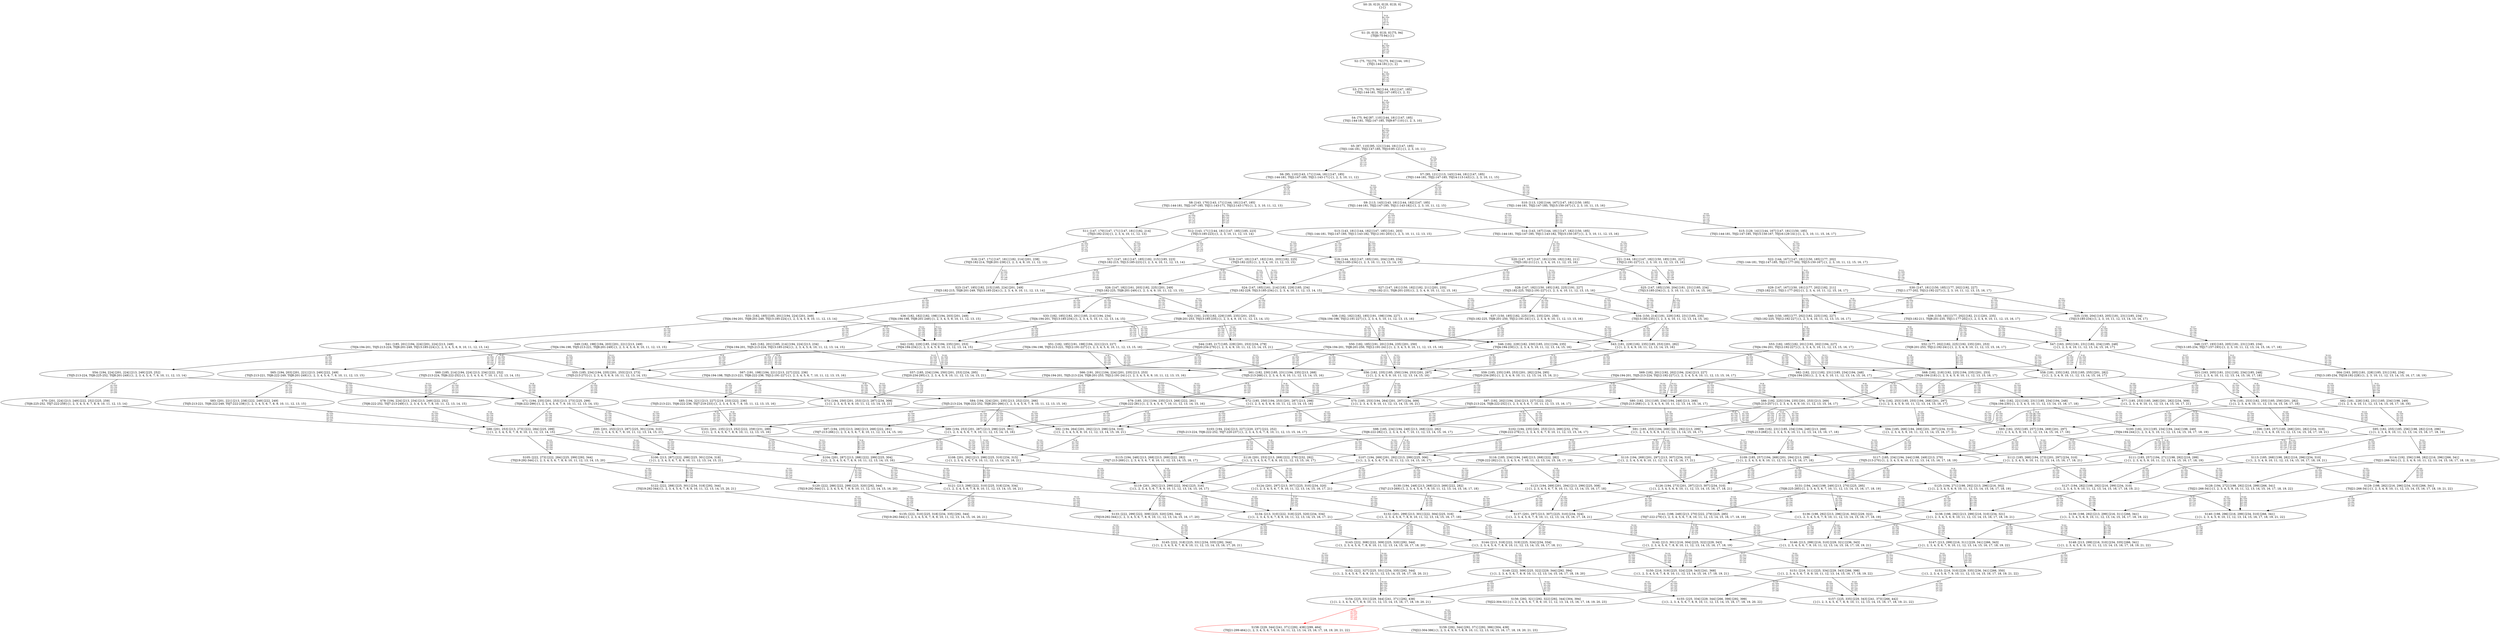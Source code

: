 digraph {
	S0[label="S0: [0, 0] [0, 0] [0, 0] [0, 0] \n{}{}"];
	S1[label="S1: [0, 0] [0, 0] [0, 0] [75, 94] \n{T0J0:75-94}{1}"];
	S2[label="S2: [75, 75] [75, 75] [75, 94] [144, 181] \n{T0J1:144-181}{1, 2}"];
	S3[label="S3: [75, 75] [75, 94] [144, 181] [147, 185] \n{T0J1:144-181, T0J2:147-185}{1, 2, 3}"];
	S4[label="S4: [75, 94] [87, 110] [144, 181] [147, 185] \n{T0J1:144-181, T0J2:147-185, T0J9:87-110}{1, 2, 3, 10}"];
	S5[label="S5: [87, 110] [95, 121] [144, 181] [147, 185] \n{T0J1:144-181, T0J2:147-185, T0J10:95-121}{1, 2, 3, 10, 11}"];
	S6[label="S6: [95, 110] [143, 171] [144, 181] [147, 185] \n{T0J1:144-181, T0J2:147-185, T0J11:143-171}{1, 2, 3, 10, 11, 12}"];
	S7[label="S7: [95, 121] [113, 143] [144, 181] [147, 185] \n{T0J1:144-181, T0J2:147-185, T0J14:113-143}{1, 2, 3, 10, 11, 15}"];
	S8[label="S8: [143, 170] [143, 171] [144, 181] [147, 185] \n{T0J1:144-181, T0J2:147-185, T0J11:143-171, T0J12:143-170}{1, 2, 3, 10, 11, 12, 13}"];
	S9[label="S9: [113, 143] [143, 181] [144, 182] [147, 185] \n{T0J1:144-181, T0J2:147-185, T0J11:143-182}{1, 2, 3, 10, 11, 12, 15}"];
	S10[label="S10: [113, 120] [144, 167] [147, 181] [150, 185] \n{T0J1:144-181, T0J2:147-185, T0J15:150-167}{1, 2, 3, 10, 11, 15, 16}"];
	S11[label="S11: [147, 170] [147, 171] [147, 181] [182, 214] \n{T0J3:182-214}{1, 2, 3, 4, 10, 11, 12, 13}"];
	S12[label="S12: [143, 171] [144, 181] [147, 185] [185, 223] \n{T0J13:185-223}{1, 2, 3, 10, 11, 12, 13, 14}"];
	S13[label="S13: [143, 181] [144, 182] [147, 185] [161, 203] \n{T0J1:144-181, T0J2:147-185, T0J11:143-182, T0J12:161-203}{1, 2, 3, 10, 11, 12, 13, 15}"];
	S14[label="S14: [143, 167] [144, 181] [147, 182] [150, 185] \n{T0J1:144-181, T0J2:147-185, T0J11:143-182, T0J15:150-167}{1, 2, 3, 10, 11, 12, 15, 16}"];
	S15[label="S15: [129, 141] [144, 167] [147, 181] [150, 185] \n{T0J1:144-181, T0J2:147-185, T0J15:150-167, T0J16:129-141}{1, 2, 3, 10, 11, 15, 16, 17}"];
	S16[label="S16: [147, 171] [147, 181] [182, 214] [201, 238] \n{T0J3:182-214, T0J8:201-238}{1, 2, 3, 4, 9, 10, 11, 12, 13}"];
	S17[label="S17: [147, 181] [147, 185] [182, 215] [185, 223] \n{T0J3:182-215, T0J13:185-223}{1, 2, 3, 4, 10, 11, 12, 13, 14}"];
	S18[label="S18: [144, 182] [147, 185] [161, 204] [185, 234] \n{T0J13:185-234}{1, 2, 3, 10, 11, 12, 13, 14, 15}"];
	S19[label="S19: [147, 181] [147, 182] [161, 203] [182, 225] \n{T0J3:182-225}{1, 2, 3, 4, 10, 11, 12, 13, 15}"];
	S20[label="S20: [147, 167] [147, 181] [150, 182] [182, 211] \n{T0J3:182-211}{1, 2, 3, 4, 10, 11, 12, 15, 16}"];
	S21[label="S21: [144, 181] [147, 182] [150, 185] [191, 227] \n{T0J12:191-227}{1, 2, 3, 10, 11, 12, 13, 15, 16}"];
	S22[label="S22: [144, 167] [147, 181] [150, 185] [177, 202] \n{T0J1:144-181, T0J2:147-185, T0J11:177-202, T0J15:150-167}{1, 2, 3, 10, 11, 12, 15, 16, 17}"];
	S23[label="S23: [147, 185] [182, 215] [185, 224] [201, 249] \n{T0J3:182-215, T0J8:201-249, T0J13:185-224}{1, 2, 3, 4, 9, 10, 11, 12, 13, 14}"];
	S24[label="S24: [147, 185] [161, 214] [182, 229] [185, 234] \n{T0J3:182-229, T0J13:185-234}{1, 2, 3, 4, 10, 11, 12, 13, 14, 15}"];
	S25[label="S25: [147, 185] [150, 204] [181, 231] [185, 234] \n{T0J13:185-234}{1, 2, 3, 10, 11, 12, 13, 14, 15, 16}"];
	S26[label="S26: [147, 182] [161, 203] [182, 225] [201, 249] \n{T0J3:182-225, T0J8:201-249}{1, 2, 3, 4, 9, 10, 11, 12, 13, 15}"];
	S27[label="S27: [147, 181] [150, 182] [182, 211] [201, 235] \n{T0J3:182-211, T0J8:201-235}{1, 2, 3, 4, 9, 10, 11, 12, 15, 16}"];
	S28[label="S28: [147, 182] [150, 185] [182, 225] [191, 227] \n{T0J3:182-225, T0J12:191-227}{1, 2, 3, 4, 10, 11, 12, 13, 15, 16}"];
	S29[label="S29: [147, 167] [150, 181] [177, 202] [182, 211] \n{T0J3:182-211, T0J11:177-202}{1, 2, 3, 4, 10, 11, 12, 15, 16, 17}"];
	S30[label="S30: [147, 181] [150, 185] [177, 202] [192, 227] \n{T0J11:177-202, T0J12:192-227}{1, 2, 3, 10, 11, 12, 13, 15, 16, 17}"];
	S31[label="S31: [182, 185] [185, 201] [194, 224] [201, 249] \n{T0J4:194-201, T0J8:201-249, T0J13:185-224}{1, 2, 3, 4, 5, 9, 10, 11, 12, 13, 14}"];
	S32[label="S32: [161, 215] [182, 229] [185, 235] [201, 253] \n{T0J8:201-253, T0J13:185-235}{1, 2, 3, 4, 9, 10, 11, 12, 13, 14, 15}"];
	S33[label="S33: [182, 185] [182, 201] [185, 214] [194, 234] \n{T0J4:194-201, T0J13:185-234}{1, 2, 3, 4, 5, 10, 11, 12, 13, 14, 15}"];
	S34[label="S34: [150, 214] [181, 229] [182, 231] [185, 235] \n{T0J13:185-235}{1, 2, 3, 4, 10, 11, 12, 13, 14, 15, 16}"];
	S35[label="S35: [150, 204] [163, 205] [181, 231] [185, 234] \n{T0J13:185-234}{1, 2, 3, 10, 11, 12, 13, 14, 15, 16, 17}"];
	S36[label="S36: [182, 182] [182, 198] [194, 203] [201, 249] \n{T0J4:194-198, T0J8:201-249}{1, 2, 3, 4, 5, 9, 10, 11, 12, 13, 15}"];
	S37[label="S37: [150, 185] [182, 225] [191, 235] [201, 250] \n{T0J3:182-225, T0J8:201-250, T0J12:191-241}{1, 2, 3, 4, 9, 10, 11, 12, 13, 15, 16}"];
	S38[label="S38: [182, 182] [182, 185] [191, 198] [194, 227] \n{T0J4:194-198, T0J12:191-227}{1, 2, 3, 4, 5, 10, 11, 12, 13, 15, 16}"];
	S39[label="S39: [150, 181] [177, 202] [182, 211] [201, 235] \n{T0J3:182-211, T0J8:201-235, T0J11:177-202}{1, 2, 3, 4, 9, 10, 11, 12, 15, 16, 17}"];
	S40[label="S40: [150, 185] [177, 202] [182, 225] [192, 227] \n{T0J3:182-225, T0J12:192-227}{1, 2, 3, 4, 10, 11, 12, 13, 15, 16, 17}"];
	S41[label="S41: [185, 201] [194, 224] [201, 224] [213, 249] \n{T0J4:194-201, T0J5:213-224, T0J8:201-249, T0J13:185-224}{1, 2, 3, 4, 5, 6, 9, 10, 11, 12, 13, 14}"];
	S42[label="S42: [182, 229] [185, 234] [194, 235] [201, 253] \n{T0J4:194-234}{1, 2, 3, 4, 5, 9, 10, 11, 12, 13, 14, 15}"];
	S43[label="S43: [181, 229] [182, 235] [185, 253] [201, 282] \n{}{1, 2, 3, 4, 9, 10, 11, 12, 13, 14, 15, 16}"];
	S44[label="S44: [185, 217] [185, 229] [201, 253] [234, 279] \n{T0J20:234-279}{1, 2, 3, 4, 9, 10, 11, 12, 13, 14, 15, 21}"];
	S45[label="S45: [182, 201] [185, 214] [194, 224] [213, 234] \n{T0J4:194-201, T0J5:213-224, T0J13:185-234}{1, 2, 3, 4, 5, 6, 10, 11, 12, 13, 14, 15}"];
	S46[label="S46: [182, 229] [182, 230] [185, 231] [194, 235] \n{T0J4:194-230}{1, 2, 3, 4, 5, 10, 11, 12, 13, 14, 15, 16}"];
	S47[label="S47: [163, 205] [181, 231] [182, 234] [185, 248] \n{}{1, 2, 3, 4, 10, 11, 12, 13, 14, 15, 16, 17}"];
	S48[label="S48: [157, 193] [163, 205] [181, 231] [185, 234] \n{T0J13:185-234, T0J17:157-193}{1, 2, 3, 10, 11, 12, 13, 14, 15, 16, 17, 18}"];
	S49[label="S49: [182, 198] [194, 203] [201, 221] [213, 249] \n{T0J4:194-198, T0J5:213-221, T0J8:201-249}{1, 2, 3, 4, 5, 6, 9, 10, 11, 12, 13, 15}"];
	S50[label="S50: [182, 185] [191, 201] [194, 235] [201, 250] \n{T0J4:194-201, T0J8:201-250, T0J12:191-241}{1, 2, 3, 4, 5, 9, 10, 11, 12, 13, 15, 16}"];
	S51[label="S51: [182, 185] [191, 198] [194, 221] [213, 227] \n{T0J4:194-198, T0J5:213-221, T0J12:191-227}{1, 2, 3, 4, 5, 6, 10, 11, 12, 13, 15, 16}"];
	S52[label="S52: [177, 202] [182, 225] [192, 235] [201, 253] \n{T0J8:201-253, T0J12:192-241}{1, 2, 3, 4, 9, 10, 11, 12, 13, 15, 16, 17}"];
	S53[label="S53: [182, 185] [182, 201] [192, 202] [194, 227] \n{T0J4:194-201, T0J12:192-227}{1, 2, 3, 4, 5, 10, 11, 12, 13, 15, 16, 17}"];
	S54[label="S54: [194, 224] [201, 224] [213, 249] [225, 252] \n{T0J5:213-224, T0J6:225-252, T0J8:201-249}{1, 2, 3, 4, 5, 6, 7, 9, 10, 11, 12, 13, 14}"];
	S55[label="S55: [185, 234] [194, 235] [201, 253] [213, 273] \n{T0J5:213-273}{1, 2, 3, 4, 5, 6, 9, 10, 11, 12, 13, 14, 15}"];
	S56[label="S56: [182, 235] [185, 250] [194, 253] [201, 297] \n{}{1, 2, 3, 4, 5, 9, 10, 11, 12, 13, 14, 15, 16}"];
	S57[label="S57: [185, 234] [194, 250] [201, 253] [234, 295] \n{T0J20:234-295}{1, 2, 3, 4, 5, 9, 10, 11, 12, 13, 14, 15, 21}"];
	S58[label="S58: [181, 235] [182, 253] [185, 255] [201, 282] \n{}{1, 2, 3, 4, 9, 10, 11, 12, 13, 14, 15, 16, 17}"];
	S59[label="S59: [185, 235] [185, 253] [201, 282] [234, 295] \n{T0J20:234-295}{1, 2, 3, 4, 9, 10, 11, 12, 13, 14, 15, 16, 21}"];
	S60[label="S60: [185, 214] [194, 224] [213, 234] [222, 252] \n{T0J5:213-224, T0J6:222-252}{1, 2, 3, 4, 5, 6, 7, 10, 11, 12, 13, 14, 15}"];
	S61[label="S61: [182, 230] [185, 231] [194, 235] [213, 268] \n{T0J5:213-268}{1, 2, 3, 4, 5, 6, 10, 11, 12, 13, 14, 15, 16}"];
	S62[label="S62: [182, 221] [182, 231] [185, 234] [194, 248] \n{T0J4:194-230}{1, 2, 3, 4, 5, 10, 11, 12, 13, 14, 15, 16, 17}"];
	S63[label="S63: [163, 205] [181, 231] [182, 234] [185, 248] \n{}{1, 2, 3, 4, 10, 11, 12, 13, 14, 15, 16, 17, 18}"];
	S64[label="S64: [163, 205] [181, 228] [185, 231] [192, 234] \n{T0J13:185-234, T0J18:192-228}{1, 2, 3, 10, 11, 12, 13, 14, 15, 16, 17, 18, 19}"];
	S65[label="S65: [194, 203] [201, 221] [213, 249] [222, 249] \n{T0J5:213-221, T0J6:222-249, T0J8:201-249}{1, 2, 3, 4, 5, 6, 7, 9, 10, 11, 12, 13, 15}"];
	S66[label="S66: [191, 201] [194, 224] [201, 235] [213, 253] \n{T0J4:194-201, T0J5:213-224, T0J8:201-253, T0J12:191-241}{1, 2, 3, 4, 5, 6, 9, 10, 11, 12, 13, 15, 16}"];
	S67[label="S67: [191, 198] [194, 221] [213, 227] [222, 236] \n{T0J4:194-198, T0J5:213-221, T0J6:222-236, T0J12:191-227}{1, 2, 3, 4, 5, 6, 7, 10, 11, 12, 13, 15, 16}"];
	S68[label="S68: [182, 218] [192, 225] [194, 235] [201, 253] \n{T0J4:194-218}{1, 2, 3, 4, 5, 9, 10, 11, 12, 13, 15, 16, 17}"];
	S69[label="S69: [182, 201] [192, 202] [194, 224] [213, 227] \n{T0J4:194-201, T0J5:213-224, T0J12:192-227}{1, 2, 3, 4, 5, 6, 10, 11, 12, 13, 15, 16, 17}"];
	S70[label="S70: [201, 224] [213, 249] [222, 252] [225, 259] \n{T0J6:225-252, T0J7:222-259}{1, 2, 3, 4, 5, 6, 7, 8, 9, 10, 11, 12, 13, 14}"];
	S71[label="S71: [194, 235] [201, 253] [213, 273] [225, 299] \n{T0J6:222-299}{1, 2, 3, 4, 5, 6, 7, 9, 10, 11, 12, 13, 14, 15}"];
	S72[label="S72: [185, 250] [194, 253] [201, 287] [213, 298] \n{}{1, 2, 3, 4, 5, 6, 9, 10, 11, 12, 13, 14, 15, 16}"];
	S73[label="S73: [194, 250] [201, 253] [213, 287] [234, 309] \n{}{1, 2, 3, 4, 5, 6, 9, 10, 11, 12, 13, 14, 15, 21}"];
	S74[label="S74: [182, 253] [185, 255] [194, 268] [201, 297] \n{}{1, 2, 3, 4, 5, 9, 10, 11, 12, 13, 14, 15, 16, 17}"];
	S75[label="S75: [185, 253] [194, 264] [201, 297] [234, 309] \n{}{1, 2, 3, 4, 5, 9, 10, 11, 12, 13, 14, 15, 16, 21}"];
	S76[label="S76: [181, 253] [182, 255] [185, 256] [201, 282] \n{}{1, 2, 3, 4, 9, 10, 11, 12, 13, 14, 15, 16, 17, 18}"];
	S77[label="S77: [185, 253] [185, 268] [201, 282] [234, 309] \n{}{1, 2, 3, 4, 9, 10, 11, 12, 13, 14, 15, 16, 17, 21}"];
	S78[label="S78: [194, 224] [213, 234] [213, 249] [222, 252] \n{T0J6:222-252, T0J7:213-249}{1, 2, 3, 4, 5, 6, 7, 8, 10, 11, 12, 13, 14, 15}"];
	S79[label="S79: [185, 231] [194, 235] [213, 268] [222, 281] \n{T0J6:222-281}{1, 2, 3, 4, 5, 6, 7, 10, 11, 12, 13, 14, 15, 16}"];
	S80[label="S80: [182, 231] [185, 234] [194, 248] [213, 268] \n{T0J5:213-268}{1, 2, 3, 4, 5, 6, 10, 11, 12, 13, 14, 15, 16, 17}"];
	S81[label="S81: [182, 221] [182, 231] [185, 234] [194, 248] \n{T0J4:194-230}{1, 2, 3, 4, 5, 10, 11, 12, 13, 14, 15, 16, 17, 18}"];
	S82[label="S82: [181, 228] [182, 231] [185, 234] [198, 249] \n{}{1, 2, 3, 4, 10, 11, 12, 13, 14, 15, 16, 17, 18, 19}"];
	S83[label="S83: [201, 221] [213, 238] [222, 249] [222, 249] \n{T0J5:213-221, T0J6:222-249, T0J7:222-238}{1, 2, 3, 4, 5, 6, 7, 8, 9, 10, 11, 12, 13, 15}"];
	S84[label="S84: [194, 224] [201, 235] [213, 252] [231, 266] \n{T0J5:213-224, T0J6:222-252, T0J8:201-266}{1, 2, 3, 4, 5, 6, 7, 9, 10, 11, 12, 13, 15, 16}"];
	S85[label="S85: [194, 221] [213, 227] [219, 233] [222, 236] \n{T0J5:213-221, T0J6:222-236, T0J7:219-233}{1, 2, 3, 4, 5, 6, 7, 8, 10, 11, 12, 13, 15, 16}"];
	S86[label="S86: [192, 225] [194, 235] [201, 253] [213, 269] \n{T0J5:213-257}{1, 2, 3, 4, 5, 6, 9, 10, 11, 12, 13, 15, 16, 17}"];
	S87[label="S87: [192, 202] [194, 224] [213, 227] [222, 252] \n{T0J5:213-224, T0J6:222-252}{1, 2, 3, 4, 5, 6, 7, 10, 11, 12, 13, 15, 16, 17}"];
	S88[label="S88: [201, 253] [213, 273] [222, 284] [225, 299] \n{}{1, 2, 3, 4, 5, 6, 7, 8, 9, 10, 11, 12, 13, 14, 15}"];
	S89[label="S89: [194, 253] [201, 287] [213, 298] [225, 301] \n{}{1, 2, 3, 4, 5, 6, 7, 9, 10, 11, 12, 13, 14, 15, 16}"];
	S90[label="S90: [201, 253] [213, 287] [225, 301] [234, 310] \n{}{1, 2, 3, 4, 5, 6, 7, 9, 10, 11, 12, 13, 14, 15, 21}"];
	S91[label="S91: [185, 255] [194, 269] [201, 292] [213, 299] \n{}{1, 2, 3, 4, 5, 6, 9, 10, 11, 12, 13, 14, 15, 16, 17}"];
	S92[label="S92: [194, 264] [201, 292] [213, 298] [234, 310] \n{}{1, 2, 3, 4, 5, 6, 9, 10, 11, 12, 13, 14, 15, 16, 21}"];
	S93[label="S93: [182, 255] [185, 257] [194, 269] [201, 297] \n{}{1, 2, 3, 4, 5, 9, 10, 11, 12, 13, 14, 15, 16, 17, 18}"];
	S94[label="S94: [185, 268] [194, 269] [201, 297] [234, 310] \n{}{1, 2, 3, 4, 5, 9, 10, 11, 12, 13, 14, 15, 16, 17, 21}"];
	S95[label="S95: [182, 255] [185, 256] [198, 282] [216, 296] \n{}{1, 2, 3, 4, 9, 10, 11, 12, 13, 14, 15, 16, 17, 18, 19}"];
	S96[label="S96: [185, 257] [185, 268] [201, 282] [234, 310] \n{}{1, 2, 3, 4, 9, 10, 11, 12, 13, 14, 15, 16, 17, 18, 21}"];
	S97[label="S97: [194, 235] [213, 266] [213, 268] [222, 281] \n{T0J7:213-266}{1, 2, 3, 4, 5, 6, 7, 8, 10, 11, 12, 13, 14, 15, 16}"];
	S98[label="S98: [185, 234] [194, 248] [213, 268] [222, 282] \n{T0J6:222-282}{1, 2, 3, 4, 5, 6, 7, 10, 11, 12, 13, 14, 15, 16, 17}"];
	S99[label="S99: [182, 231] [185, 234] [194, 248] [213, 268] \n{T0J5:213-268}{1, 2, 3, 4, 5, 6, 10, 11, 12, 13, 14, 15, 16, 17, 18}"];
	S100[label="S100: [182, 231] [185, 234] [194, 244] [198, 249] \n{T0J4:194-244}{1, 2, 3, 4, 5, 10, 11, 12, 13, 14, 15, 16, 17, 18, 19}"];
	S101[label="S101: [201, 235] [213, 252] [222, 259] [231, 289] \n{}{1, 2, 3, 4, 5, 6, 7, 8, 9, 10, 11, 12, 13, 15, 16}"];
	S102[label="S102: [194, 235] [201, 253] [213, 269] [232, 276] \n{T0J6:222-276}{1, 2, 3, 4, 5, 6, 7, 9, 10, 11, 12, 13, 15, 16, 17}"];
	S103[label="S103: [194, 224] [213, 227] [220, 237] [222, 252] \n{T0J5:213-224, T0J6:222-252, T0J7:220-237}{1, 2, 3, 4, 5, 6, 7, 8, 10, 11, 12, 13, 15, 16, 17}"];
	S104[label="S104: [201, 287] [213, 288] [222, 299] [225, 304] \n{}{1, 2, 3, 4, 5, 6, 7, 8, 9, 10, 11, 12, 13, 14, 15, 16}"];
	S105[label="S105: [222, 273] [222, 284] [225, 299] [292, 344] \n{T0J19:292-344}{1, 2, 3, 4, 5, 6, 7, 8, 9, 10, 11, 12, 13, 14, 15, 20}"];
	S106[label="S106: [213, 287] [222, 288] [225, 301] [234, 318] \n{}{1, 2, 3, 4, 5, 6, 7, 8, 9, 10, 11, 12, 13, 14, 15, 21}"];
	S107[label="S107: [194, 269] [201, 292] [213, 299] [225, 306] \n{}{1, 2, 3, 4, 5, 6, 7, 9, 10, 11, 12, 13, 14, 15, 16, 17}"];
	S108[label="S108: [201, 292] [213, 298] [225, 310] [234, 315] \n{}{1, 2, 3, 4, 5, 6, 7, 9, 10, 11, 12, 13, 14, 15, 16, 21}"];
	S109[label="S109: [185, 257] [194, 269] [201, 294] [213, 299] \n{}{1, 2, 3, 4, 5, 6, 9, 10, 11, 12, 13, 14, 15, 16, 17, 18}"];
	S110[label="S110: [194, 269] [201, 297] [213, 307] [234, 310] \n{}{1, 2, 3, 4, 5, 6, 9, 10, 11, 12, 13, 14, 15, 16, 17, 21}"];
	S111[label="S111: [185, 257] [194, 271] [198, 292] [216, 299] \n{}{1, 2, 3, 4, 5, 9, 10, 11, 12, 13, 14, 15, 16, 17, 18, 19}"];
	S112[label="S112: [185, 268] [194, 273] [201, 297] [234, 310] \n{}{1, 2, 3, 4, 5, 9, 10, 11, 12, 13, 14, 15, 16, 17, 18, 21}"];
	S113[label="S113: [185, 268] [198, 282] [216, 296] [234, 310] \n{}{1, 2, 3, 4, 9, 10, 11, 12, 13, 14, 15, 16, 17, 18, 19, 21}"];
	S114[label="S114: [192, 256] [198, 282] [216, 296] [266, 341] \n{T0J21:266-341}{1, 2, 3, 4, 9, 10, 11, 12, 13, 14, 15, 16, 17, 18, 19, 22}"];
	S115[label="S115: [194, 248] [213, 268] [213, 269] [222, 282] \n{T0J7:213-269}{1, 2, 3, 4, 5, 6, 7, 8, 10, 11, 12, 13, 14, 15, 16, 17}"];
	S116[label="S116: [185, 234] [194, 248] [213, 268] [222, 282] \n{T0J6:222-282}{1, 2, 3, 4, 5, 6, 7, 10, 11, 12, 13, 14, 15, 16, 17, 18}"];
	S117[label="S117: [185, 234] [194, 244] [198, 249] [213, 270] \n{T0J5:213-270}{1, 2, 3, 4, 5, 6, 10, 11, 12, 13, 14, 15, 16, 17, 18, 19}"];
	S118[label="S118: [201, 253] [213, 269] [222, 270] [232, 292] \n{}{1, 2, 3, 4, 5, 6, 7, 8, 9, 10, 11, 12, 13, 15, 16, 17}"];
	S119[label="S119: [201, 292] [213, 299] [222, 304] [225, 316] \n{}{1, 2, 3, 4, 5, 6, 7, 8, 9, 10, 11, 12, 13, 14, 15, 16, 17}"];
	S120[label="S120: [222, 288] [222, 299] [225, 320] [292, 344] \n{T0J19:292-344}{1, 2, 3, 4, 5, 6, 7, 8, 9, 10, 11, 12, 13, 14, 15, 16, 20}"];
	S121[label="S121: [213, 298] [222, 310] [225, 318] [234, 334] \n{}{1, 2, 3, 4, 5, 6, 7, 8, 9, 10, 11, 12, 13, 14, 15, 16, 21}"];
	S122[label="S122: [222, 288] [225, 301] [234, 318] [292, 344] \n{T0J19:292-344}{1, 2, 3, 4, 5, 6, 7, 8, 9, 10, 11, 12, 13, 14, 15, 20, 21}"];
	S123[label="S123: [194, 269] [201, 294] [213, 299] [225, 308] \n{}{1, 2, 3, 4, 5, 6, 7, 9, 10, 11, 12, 13, 14, 15, 16, 17, 18}"];
	S124[label="S124: [201, 297] [213, 307] [225, 310] [234, 320] \n{}{1, 2, 3, 4, 5, 6, 7, 9, 10, 11, 12, 13, 14, 15, 16, 17, 21}"];
	S125[label="S125: [194, 271] [198, 292] [213, 296] [216, 302] \n{}{1, 2, 3, 4, 5, 6, 9, 10, 11, 12, 13, 14, 15, 16, 17, 18, 19}"];
	S126[label="S126: [194, 273] [201, 297] [213, 307] [234, 310] \n{}{1, 2, 3, 4, 5, 6, 9, 10, 11, 12, 13, 14, 15, 16, 17, 18, 21}"];
	S127[label="S127: [194, 282] [198, 292] [216, 299] [234, 310] \n{}{1, 2, 3, 4, 5, 9, 10, 11, 12, 13, 14, 15, 16, 17, 18, 19, 21}"];
	S128[label="S128: [194, 272] [198, 292] [216, 299] [266, 341] \n{T0J21:266-341}{1, 2, 3, 4, 5, 9, 10, 11, 12, 13, 14, 15, 16, 17, 18, 19, 22}"];
	S129[label="S129: [198, 282] [216, 296] [234, 310] [266, 341] \n{T0J21:266-341}{1, 2, 3, 4, 9, 10, 11, 12, 13, 14, 15, 16, 17, 18, 19, 21, 22}"];
	S130[label="S130: [194, 248] [213, 268] [213, 269] [222, 282] \n{T0J7:213-269}{1, 2, 3, 4, 5, 6, 7, 8, 10, 11, 12, 13, 14, 15, 16, 17, 18}"];
	S131[label="S131: [194, 244] [198, 249] [213, 270] [225, 285] \n{T0J6:225-285}{1, 2, 3, 4, 5, 6, 7, 10, 11, 12, 13, 14, 15, 16, 17, 18, 19}"];
	S132[label="S132: [201, 299] [213, 301] [222, 304] [225, 316] \n{}{1, 2, 3, 4, 5, 6, 7, 8, 9, 10, 11, 12, 13, 14, 15, 16, 17, 18}"];
	S133[label="S133: [222, 299] [222, 309] [225, 320] [292, 344] \n{T0J19:292-344}{1, 2, 3, 4, 5, 6, 7, 8, 9, 10, 11, 12, 13, 14, 15, 16, 17, 20}"];
	S134[label="S134: [213, 310] [222, 318] [225, 320] [234, 334] \n{}{1, 2, 3, 4, 5, 6, 7, 8, 9, 10, 11, 12, 13, 14, 15, 16, 17, 21}"];
	S135[label="S135: [222, 310] [225, 318] [234, 335] [292, 344] \n{T0J19:292-344}{1, 2, 3, 4, 5, 6, 7, 8, 9, 10, 11, 12, 13, 14, 15, 16, 20, 21}"];
	S136[label="S136: [198, 292] [213, 296] [216, 302] [229, 322] \n{}{1, 2, 3, 4, 5, 6, 7, 9, 10, 11, 12, 13, 14, 15, 16, 17, 18, 19}"];
	S137[label="S137: [201, 297] [213, 307] [225, 310] [234, 324] \n{}{1, 2, 3, 4, 5, 6, 7, 9, 10, 11, 12, 13, 14, 15, 16, 17, 18, 21}"];
	S138[label="S138: [198, 292] [213, 299] [216, 310] [234, 321] \n{}{1, 2, 3, 4, 5, 6, 9, 10, 11, 12, 13, 14, 15, 16, 17, 18, 19, 21}"];
	S139[label="S139: [198, 292] [213, 299] [216, 311] [266, 341] \n{}{1, 2, 3, 4, 5, 6, 9, 10, 11, 12, 13, 14, 15, 16, 17, 18, 19, 22}"];
	S140[label="S140: [198, 296] [216, 299] [234, 310] [266, 341] \n{}{1, 2, 3, 4, 5, 9, 10, 11, 12, 13, 14, 15, 16, 17, 18, 19, 21, 22}"];
	S141[label="S141: [198, 249] [213, 270] [222, 279] [225, 285] \n{T0J7:222-279}{1, 2, 3, 4, 5, 6, 7, 8, 10, 11, 12, 13, 14, 15, 16, 17, 18, 19}"];
	S142[label="S142: [213, 301] [216, 304] [225, 322] [229, 343] \n{}{1, 2, 3, 4, 5, 6, 7, 8, 9, 10, 11, 12, 13, 14, 15, 16, 17, 18, 19}"];
	S143[label="S143: [222, 308] [222, 309] [225, 320] [292, 344] \n{}{1, 2, 3, 4, 5, 6, 7, 8, 9, 10, 11, 12, 13, 14, 15, 16, 17, 18, 20}"];
	S144[label="S144: [213, 318] [222, 319] [225, 324] [234, 334] \n{}{1, 2, 3, 4, 5, 6, 7, 8, 9, 10, 11, 12, 13, 14, 15, 16, 17, 18, 21}"];
	S145[label="S145: [222, 318] [225, 331] [234, 335] [292, 344] \n{}{1, 2, 3, 4, 5, 6, 7, 8, 9, 10, 11, 12, 13, 14, 15, 16, 17, 20, 21}"];
	S146[label="S146: [213, 299] [216, 310] [229, 321] [236, 343] \n{}{1, 2, 3, 4, 5, 6, 7, 9, 10, 11, 12, 13, 14, 15, 16, 17, 18, 19, 21}"];
	S147[label="S147: [213, 299] [216, 311] [229, 341] [266, 343] \n{}{1, 2, 3, 4, 5, 6, 7, 9, 10, 11, 12, 13, 14, 15, 16, 17, 18, 19, 22}"];
	S148[label="S148: [213, 299] [216, 310] [234, 335] [266, 341] \n{}{1, 2, 3, 4, 5, 6, 9, 10, 11, 12, 13, 14, 15, 16, 17, 18, 19, 21, 22}"];
	S149[label="S149: [222, 309] [225, 322] [229, 344] [292, 394] \n{}{1, 2, 3, 4, 5, 6, 7, 8, 9, 10, 11, 12, 13, 14, 15, 16, 17, 18, 19, 20}"];
	S150[label="S150: [216, 319] [225, 324] [229, 343] [241, 368] \n{}{1, 2, 3, 4, 5, 6, 7, 8, 9, 10, 11, 12, 13, 14, 15, 16, 17, 18, 19, 21}"];
	S151[label="S151: [216, 311] [225, 334] [229, 343] [266, 398] \n{}{1, 2, 3, 4, 5, 6, 7, 8, 9, 10, 11, 12, 13, 14, 15, 16, 17, 18, 19, 22}"];
	S152[label="S152: [222, 327] [225, 331] [234, 335] [292, 344] \n{}{1, 2, 3, 4, 5, 6, 7, 8, 9, 10, 11, 12, 13, 14, 15, 16, 17, 18, 20, 21}"];
	S153[label="S153: [216, 310] [229, 335] [236, 341] [266, 350] \n{}{1, 2, 3, 4, 5, 6, 7, 9, 10, 11, 12, 13, 14, 15, 16, 17, 18, 19, 21, 22}"];
	S154[label="S154: [225, 331] [229, 344] [241, 371] [292, 438] \n{}{1, 2, 3, 4, 5, 6, 7, 8, 9, 10, 11, 12, 13, 14, 15, 16, 17, 18, 19, 20, 21}"];
	S155[label="S155: [225, 334] [229, 344] [266, 398] [292, 399] \n{}{1, 2, 3, 4, 5, 6, 7, 8, 9, 10, 11, 12, 13, 14, 15, 16, 17, 18, 19, 20, 22}"];
	S156[label="S156: [292, 321] [292, 322] [292, 344] [304, 394] \n{T0J22:304-321}{1, 2, 3, 4, 5, 6, 7, 8, 9, 10, 11, 12, 13, 14, 15, 16, 17, 18, 19, 20, 23}"];
	S157[label="S157: [225, 335] [229, 343] [241, 373] [266, 442] \n{}{1, 2, 3, 4, 5, 6, 7, 8, 9, 10, 11, 12, 13, 14, 15, 16, 17, 18, 19, 21, 22}"];
	S158[label="S158: [229, 344] [241, 371] [292, 438] [299, 464] \n{T0J21:299-464}{1, 2, 3, 4, 5, 6, 7, 8, 9, 10, 11, 12, 13, 14, 15, 16, 17, 18, 19, 20, 21, 22}"];
	S159[label="S159: [292, 344] [292, 371] [292, 386] [304, 438] \n{T0J22:304-386}{1, 2, 3, 4, 5, 6, 7, 8, 9, 10, 11, 12, 13, 14, 15, 16, 17, 18, 19, 20, 21, 23}"];
	S0 -> S1[label="T0 J0\nDL=450\nES=0\nLS=0\nEF=75\nLF=94",fontsize=8];
	S1 -> S2[label="T0 J1\nDL=450\nES=75\nLS=94\nEF=144\nLF=181",fontsize=8];
	S2 -> S3[label="T0 J2\nDL=450\nES=75\nLS=94\nEF=147\nLF=185",fontsize=8];
	S3 -> S4[label="T0 J9\nDL=450\nES=75\nLS=94\nEF=87\nLF=110",fontsize=8];
	S4 -> S5[label="T0 J10\nDL=450\nES=87\nLS=110\nEF=95\nLF=121",fontsize=8];
	S5 -> S6[label="T0 J11\nDL=450\nES=95\nLS=110\nEF=143\nLF=171",fontsize=8];
	S5 -> S7[label="T0 J14\nDL=450\nES=87\nLS=110\nEF=113\nLF=143",fontsize=8];
	S6 -> S8[label="T0 J12\nDL=450\nES=95\nLS=110\nEF=143\nLF=170",fontsize=8];
	S6 -> S9[label="T0 J14\nDL=450\nES=95\nLS=110\nEF=121\nLF=143",fontsize=8];
	S7 -> S9[label="T0 J11\nDL=450\nES=95\nLS=121\nEF=143\nLF=182",fontsize=8];
	S7 -> S10[label="T0 J15\nDL=450\nES=113\nLS=120\nEF=150\nLF=167",fontsize=8];
	S8 -> S11[label="T0 J3\nDL=450\nES=147\nLS=170\nEF=182\nLF=214",fontsize=8];
	S8 -> S12[label="T0 J13\nDL=450\nES=143\nLS=170\nEF=185\nLF=223",fontsize=8];
	S9 -> S13[label="T0 J12\nDL=450\nES=113\nLS=143\nEF=161\nLF=203",fontsize=8];
	S9 -> S14[label="T0 J15\nDL=450\nES=113\nLS=120\nEF=150\nLF=167",fontsize=8];
	S10 -> S14[label="T0 J11\nDL=450\nES=113\nLS=121\nEF=161\nLF=182",fontsize=8];
	S10 -> S15[label="T0 J16\nDL=450\nES=113\nLS=120\nEF=129\nLF=141",fontsize=8];
	S11 -> S16[label="T0 J8\nDL=450\nES=147\nLS=170\nEF=201\nLF=238",fontsize=8];
	S11 -> S17[label="T0 J13\nDL=450\nES=147\nLS=170\nEF=189\nLF=223",fontsize=8];
	S12 -> S17[label="T0 J3\nDL=450\nES=147\nLS=171\nEF=182\nLF=215",fontsize=8];
	S12 -> S18[label="T0 J14\nDL=450\nES=143\nLS=171\nEF=169\nLF=204",fontsize=8];
	S13 -> S19[label="T0 J3\nDL=450\nES=147\nLS=181\nEF=182\nLF=225",fontsize=8];
	S13 -> S18[label="T0 J13\nDL=450\nES=143\nLS=181\nEF=185\nLF=234",fontsize=8];
	S14 -> S20[label="T0 J3\nDL=450\nES=147\nLS=167\nEF=182\nLF=211",fontsize=8];
	S14 -> S21[label="T0 J12\nDL=450\nES=143\nLS=167\nEF=191\nLF=227",fontsize=8];
	S15 -> S22[label="T0 J11\nDL=450\nES=129\nLS=141\nEF=177\nLF=202",fontsize=8];
	S16 -> S23[label="T0 J13\nDL=450\nES=147\nLS=171\nEF=189\nLF=224",fontsize=8];
	S17 -> S23[label="T0 J8\nDL=450\nES=147\nLS=181\nEF=201\nLF=249",fontsize=8];
	S17 -> S24[label="T0 J14\nDL=450\nES=147\nLS=181\nEF=173\nLF=214",fontsize=8];
	S18 -> S24[label="T0 J3\nDL=450\nES=147\nLS=185\nEF=182\nLF=229",fontsize=8];
	S18 -> S25[label="T0 J15\nDL=450\nES=144\nLS=184\nEF=181\nLF=231",fontsize=8];
	S19 -> S26[label="T0 J8\nDL=450\nES=147\nLS=181\nEF=201\nLF=249",fontsize=8];
	S19 -> S24[label="T0 J13\nDL=450\nES=147\nLS=181\nEF=189\nLF=234",fontsize=8];
	S20 -> S27[label="T0 J8\nDL=450\nES=147\nLS=167\nEF=201\nLF=235",fontsize=8];
	S20 -> S28[label="T0 J12\nDL=450\nES=147\nLS=167\nEF=195\nLF=227",fontsize=8];
	S21 -> S28[label="T0 J3\nDL=450\nES=147\nLS=181\nEF=182\nLF=225",fontsize=8];
	S21 -> S25[label="T0 J13\nDL=450\nES=144\nLS=181\nEF=186\nLF=234",fontsize=8];
	S22 -> S29[label="T0 J3\nDL=450\nES=147\nLS=167\nEF=182\nLF=211",fontsize=8];
	S22 -> S30[label="T0 J12\nDL=450\nES=144\nLS=167\nEF=192\nLF=227",fontsize=8];
	S23 -> S31[label="T0 J4\nDL=450\nES=182\nLS=185\nEF=194\nLF=201",fontsize=8];
	S23 -> S32[label="T0 J14\nDL=450\nES=147\nLS=185\nEF=173\nLF=218",fontsize=8];
	S24 -> S33[label="T0 J4\nDL=450\nES=182\nLS=185\nEF=194\nLF=201",fontsize=8];
	S24 -> S32[label="T0 J8\nDL=450\nES=147\nLS=185\nEF=201\nLF=253",fontsize=8];
	S24 -> S34[label="T0 J15\nDL=450\nES=147\nLS=184\nEF=184\nLF=231",fontsize=8];
	S25 -> S34[label="T0 J3\nDL=450\nES=147\nLS=185\nEF=182\nLF=229",fontsize=8];
	S25 -> S35[label="T0 J16\nDL=450\nES=147\nLS=184\nEF=163\nLF=205",fontsize=8];
	S26 -> S36[label="T0 J4\nDL=450\nES=182\nLS=182\nEF=194\nLF=198",fontsize=8];
	S26 -> S32[label="T0 J13\nDL=450\nES=147\nLS=182\nEF=189\nLF=235",fontsize=8];
	S27 -> S37[label="T0 J12\nDL=450\nES=147\nLS=181\nEF=195\nLF=241",fontsize=8];
	S28 -> S38[label="T0 J4\nDL=450\nES=182\nLS=182\nEF=194\nLF=198",fontsize=8];
	S28 -> S37[label="T0 J8\nDL=450\nES=147\nLS=182\nEF=201\nLF=250",fontsize=8];
	S28 -> S34[label="T0 J13\nDL=450\nES=147\nLS=182\nEF=189\nLF=235",fontsize=8];
	S29 -> S39[label="T0 J8\nDL=450\nES=147\nLS=167\nEF=201\nLF=235",fontsize=8];
	S29 -> S40[label="T0 J12\nDL=450\nES=147\nLS=167\nEF=195\nLF=227",fontsize=8];
	S30 -> S40[label="T0 J3\nDL=450\nES=147\nLS=181\nEF=182\nLF=225",fontsize=8];
	S30 -> S35[label="T0 J13\nDL=450\nES=147\nLS=181\nEF=189\nLF=234",fontsize=8];
	S31 -> S41[label="T0 J5\nDL=450\nES=182\nLS=185\nEF=213\nLF=224",fontsize=8];
	S31 -> S42[label="T0 J14\nDL=450\nES=182\nLS=185\nEF=208\nLF=218",fontsize=8];
	S32 -> S42[label="T0 J4\nDL=450\nES=182\nLS=218\nEF=194\nLF=234",fontsize=8];
	S32 -> S43[label="T0 J15\nDL=450\nES=161\nLS=218\nEF=198\nLF=265",fontsize=8];
	S32 -> S44[label="T0 J20\nDL=450\nES=185\nLS=217\nEF=234\nLF=279",fontsize=8];
	S33 -> S45[label="T0 J5\nDL=450\nES=182\nLS=185\nEF=213\nLF=224",fontsize=8];
	S33 -> S42[label="T0 J8\nDL=450\nES=182\nLS=185\nEF=236\nLF=253",fontsize=8];
	S33 -> S46[label="T0 J15\nDL=450\nES=182\nLS=184\nEF=219\nLF=231",fontsize=8];
	S34 -> S46[label="T0 J4\nDL=450\nES=182\nLS=214\nEF=194\nLF=230",fontsize=8];
	S34 -> S43[label="T0 J8\nDL=450\nES=150\nLS=214\nEF=204\nLF=282",fontsize=8];
	S34 -> S47[label="T0 J16\nDL=450\nES=150\nLS=184\nEF=166\nLF=205",fontsize=8];
	S35 -> S47[label="T0 J3\nDL=450\nES=150\nLS=204\nEF=185\nLF=248",fontsize=8];
	S35 -> S48[label="T0 J17\nDL=450\nES=150\nLS=184\nEF=157\nLF=193",fontsize=8];
	S36 -> S49[label="T0 J5\nDL=450\nES=182\nLS=182\nEF=213\nLF=221",fontsize=8];
	S36 -> S42[label="T0 J13\nDL=450\nES=182\nLS=182\nEF=224\nLF=235",fontsize=8];
	S37 -> S50[label="T0 J4\nDL=450\nES=182\nLS=185\nEF=194\nLF=201",fontsize=8];
	S37 -> S43[label="T0 J13\nDL=450\nES=150\nLS=185\nEF=192\nLF=238",fontsize=8];
	S38 -> S51[label="T0 J5\nDL=450\nES=182\nLS=182\nEF=213\nLF=221",fontsize=8];
	S38 -> S50[label="T0 J8\nDL=450\nES=182\nLS=182\nEF=236\nLF=250",fontsize=8];
	S38 -> S46[label="T0 J13\nDL=450\nES=182\nLS=182\nEF=224\nLF=235",fontsize=8];
	S39 -> S52[label="T0 J12\nDL=450\nES=150\nLS=181\nEF=198\nLF=241",fontsize=8];
	S40 -> S53[label="T0 J4\nDL=450\nES=182\nLS=185\nEF=194\nLF=201",fontsize=8];
	S40 -> S52[label="T0 J8\nDL=450\nES=150\nLS=185\nEF=204\nLF=253",fontsize=8];
	S40 -> S47[label="T0 J13\nDL=450\nES=150\nLS=184\nEF=192\nLF=237",fontsize=8];
	S41 -> S54[label="T0 J6\nDL=450\nES=185\nLS=201\nEF=225\nLF=252",fontsize=8];
	S41 -> S55[label="T0 J14\nDL=450\nES=185\nLS=201\nEF=211\nLF=234",fontsize=8];
	S42 -> S55[label="T0 J5\nDL=450\nES=182\nLS=234\nEF=213\nLF=273",fontsize=8];
	S42 -> S56[label="T0 J15\nDL=450\nES=182\nLS=234\nEF=219\nLF=281",fontsize=8];
	S42 -> S57[label="T0 J20\nDL=450\nES=185\nLS=233\nEF=234\nLF=295",fontsize=8];
	S43 -> S56[label="T0 J4\nDL=450\nES=182\nLS=234\nEF=194\nLF=250",fontsize=8];
	S43 -> S58[label="T0 J16\nDL=450\nES=181\nLS=234\nEF=197\nLF=255",fontsize=8];
	S43 -> S59[label="T0 J20\nDL=450\nES=185\nLS=233\nEF=234\nLF=295",fontsize=8];
	S44 -> S57[label="T0 J4\nDL=450\nES=185\nLS=234\nEF=197\nLF=250",fontsize=8];
	S44 -> S59[label="T0 J15\nDL=450\nES=185\nLS=234\nEF=222\nLF=281",fontsize=8];
	S45 -> S60[label="T0 J6\nDL=450\nES=182\nLS=201\nEF=222\nLF=252",fontsize=8];
	S45 -> S55[label="T0 J8\nDL=450\nES=182\nLS=201\nEF=236\nLF=269",fontsize=8];
	S45 -> S61[label="T0 J15\nDL=450\nES=182\nLS=184\nEF=219\nLF=231",fontsize=8];
	S46 -> S61[label="T0 J5\nDL=450\nES=182\nLS=229\nEF=213\nLF=268",fontsize=8];
	S46 -> S56[label="T0 J8\nDL=450\nES=182\nLS=229\nEF=236\nLF=297",fontsize=8];
	S46 -> S62[label="T0 J16\nDL=450\nES=182\nLS=184\nEF=198\nLF=205",fontsize=8];
	S47 -> S62[label="T0 J4\nDL=450\nES=182\nLS=205\nEF=194\nLF=221",fontsize=8];
	S47 -> S58[label="T0 J8\nDL=450\nES=163\nLS=205\nEF=217\nLF=273",fontsize=8];
	S47 -> S63[label="T0 J17\nDL=450\nES=163\nLS=184\nEF=170\nLF=193",fontsize=8];
	S48 -> S63[label="T0 J3\nDL=450\nES=157\nLS=193\nEF=192\nLF=237",fontsize=8];
	S48 -> S64[label="T0 J18\nDL=450\nES=157\nLS=184\nEF=192\nLF=228",fontsize=8];
	S49 -> S65[label="T0 J6\nDL=450\nES=182\nLS=198\nEF=222\nLF=249",fontsize=8];
	S49 -> S55[label="T0 J13\nDL=450\nES=182\nLS=198\nEF=224\nLF=251",fontsize=8];
	S50 -> S66[label="T0 J5\nDL=450\nES=182\nLS=185\nEF=213\nLF=224",fontsize=8];
	S50 -> S56[label="T0 J13\nDL=450\nES=182\nLS=185\nEF=224\nLF=238",fontsize=8];
	S51 -> S67[label="T0 J6\nDL=450\nES=182\nLS=185\nEF=222\nLF=236",fontsize=8];
	S51 -> S66[label="T0 J8\nDL=450\nES=182\nLS=185\nEF=236\nLF=253",fontsize=8];
	S51 -> S61[label="T0 J13\nDL=450\nES=182\nLS=184\nEF=224\nLF=237",fontsize=8];
	S52 -> S68[label="T0 J4\nDL=450\nES=182\nLS=202\nEF=194\nLF=218",fontsize=8];
	S52 -> S58[label="T0 J13\nDL=450\nES=177\nLS=202\nEF=219\nLF=255",fontsize=8];
	S53 -> S69[label="T0 J5\nDL=450\nES=182\nLS=185\nEF=213\nLF=224",fontsize=8];
	S53 -> S68[label="T0 J8\nDL=450\nES=182\nLS=185\nEF=236\nLF=253",fontsize=8];
	S53 -> S62[label="T0 J13\nDL=450\nES=182\nLS=184\nEF=224\nLF=237",fontsize=8];
	S54 -> S70[label="T0 J7\nDL=450\nES=194\nLS=224\nEF=222\nLF=259",fontsize=8];
	S54 -> S71[label="T0 J14\nDL=450\nES=194\nLS=224\nEF=220\nLF=257",fontsize=8];
	S55 -> S71[label="T0 J6\nDL=450\nES=185\nLS=248\nEF=225\nLF=299",fontsize=8];
	S55 -> S72[label="T0 J15\nDL=450\nES=185\nLS=247\nEF=222\nLF=294",fontsize=8];
	S55 -> S73[label="T0 J20\nDL=450\nES=185\nLS=247\nEF=234\nLF=309",fontsize=8];
	S56 -> S72[label="T0 J5\nDL=450\nES=182\nLS=248\nEF=213\nLF=287",fontsize=8];
	S56 -> S74[label="T0 J16\nDL=450\nES=182\nLS=247\nEF=198\nLF=268",fontsize=8];
	S56 -> S75[label="T0 J20\nDL=450\nES=185\nLS=247\nEF=234\nLF=309",fontsize=8];
	S57 -> S73[label="T0 J5\nDL=450\nES=185\nLS=248\nEF=216\nLF=287",fontsize=8];
	S57 -> S75[label="T0 J15\nDL=450\nES=185\nLS=247\nEF=222\nLF=294",fontsize=8];
	S58 -> S74[label="T0 J4\nDL=450\nES=182\nLS=248\nEF=194\nLF=264",fontsize=8];
	S58 -> S76[label="T0 J17\nDL=450\nES=181\nLS=247\nEF=188\nLF=256",fontsize=8];
	S58 -> S77[label="T0 J20\nDL=450\nES=185\nLS=247\nEF=234\nLF=309",fontsize=8];
	S59 -> S75[label="T0 J4\nDL=450\nES=185\nLS=248\nEF=197\nLF=264",fontsize=8];
	S59 -> S77[label="T0 J16\nDL=450\nES=185\nLS=247\nEF=201\nLF=268",fontsize=8];
	S60 -> S78[label="T0 J7\nDL=450\nES=185\nLS=214\nEF=213\nLF=249",fontsize=8];
	S60 -> S71[label="T0 J8\nDL=450\nES=185\nLS=214\nEF=239\nLF=282",fontsize=8];
	S61 -> S79[label="T0 J6\nDL=450\nES=182\nLS=230\nEF=222\nLF=281",fontsize=8];
	S61 -> S72[label="T0 J8\nDL=450\nES=182\nLS=230\nEF=236\nLF=298",fontsize=8];
	S61 -> S80[label="T0 J16\nDL=450\nES=182\nLS=184\nEF=198\nLF=205",fontsize=8];
	S62 -> S80[label="T0 J5\nDL=450\nES=182\nLS=221\nEF=213\nLF=260",fontsize=8];
	S62 -> S74[label="T0 J8\nDL=450\nES=182\nLS=221\nEF=236\nLF=289",fontsize=8];
	S62 -> S81[label="T0 J17\nDL=450\nES=182\nLS=184\nEF=189\nLF=193",fontsize=8];
	S63 -> S81[label="T0 J4\nDL=450\nES=182\nLS=205\nEF=194\nLF=221",fontsize=8];
	S63 -> S76[label="T0 J8\nDL=450\nES=163\nLS=205\nEF=217\nLF=273",fontsize=8];
	S63 -> S82[label="T0 J18\nDL=450\nES=163\nLS=184\nEF=198\nLF=228",fontsize=8];
	S64 -> S82[label="T0 J3\nDL=450\nES=163\nLS=205\nEF=198\nLF=249",fontsize=8];
	S65 -> S83[label="T0 J7\nDL=450\nES=194\nLS=203\nEF=222\nLF=238",fontsize=8];
	S65 -> S71[label="T0 J13\nDL=450\nES=194\nLS=203\nEF=236\nLF=256",fontsize=8];
	S66 -> S84[label="T0 J6\nDL=450\nES=191\nLS=201\nEF=231\nLF=252",fontsize=8];
	S66 -> S72[label="T0 J13\nDL=450\nES=191\nLS=201\nEF=233\nLF=254",fontsize=8];
	S67 -> S85[label="T0 J7\nDL=450\nES=191\nLS=198\nEF=219\nLF=233",fontsize=8];
	S67 -> S84[label="T0 J8\nDL=450\nES=191\nLS=198\nEF=245\nLF=266",fontsize=8];
	S68 -> S86[label="T0 J5\nDL=450\nES=182\nLS=218\nEF=213\nLF=257",fontsize=8];
	S68 -> S74[label="T0 J13\nDL=450\nES=182\nLS=218\nEF=224\nLF=271",fontsize=8];
	S69 -> S87[label="T0 J6\nDL=450\nES=182\nLS=201\nEF=222\nLF=252",fontsize=8];
	S69 -> S86[label="T0 J8\nDL=450\nES=182\nLS=201\nEF=236\nLF=269",fontsize=8];
	S69 -> S80[label="T0 J13\nDL=450\nES=182\nLS=184\nEF=224\nLF=237",fontsize=8];
	S70 -> S88[label="T0 J14\nDL=450\nES=201\nLS=224\nEF=227\nLF=257",fontsize=8];
	S71 -> S88[label="T0 J7\nDL=450\nES=194\nLS=249\nEF=222\nLF=284",fontsize=8];
	S71 -> S89[label="T0 J15\nDL=450\nES=194\nLS=248\nEF=231\nLF=295",fontsize=8];
	S71 -> S90[label="T0 J20\nDL=450\nES=194\nLS=248\nEF=243\nLF=310",fontsize=8];
	S72 -> S89[label="T0 J6\nDL=450\nES=185\nLS=250\nEF=225\nLF=301",fontsize=8];
	S72 -> S91[label="T0 J16\nDL=450\nES=185\nLS=248\nEF=201\nLF=269",fontsize=8];
	S72 -> S92[label="T0 J20\nDL=450\nES=185\nLS=248\nEF=234\nLF=310",fontsize=8];
	S73 -> S90[label="T0 J6\nDL=450\nES=194\nLS=250\nEF=234\nLF=301",fontsize=8];
	S73 -> S92[label="T0 J15\nDL=450\nES=194\nLS=248\nEF=231\nLF=295",fontsize=8];
	S74 -> S91[label="T0 J5\nDL=450\nES=182\nLS=253\nEF=213\nLF=292",fontsize=8];
	S74 -> S93[label="T0 J17\nDL=450\nES=182\nLS=248\nEF=189\nLF=257",fontsize=8];
	S74 -> S94[label="T0 J20\nDL=450\nES=185\nLS=248\nEF=234\nLF=310",fontsize=8];
	S75 -> S92[label="T0 J5\nDL=450\nES=185\nLS=253\nEF=216\nLF=292",fontsize=8];
	S75 -> S94[label="T0 J16\nDL=450\nES=185\nLS=248\nEF=201\nLF=269",fontsize=8];
	S76 -> S93[label="T0 J4\nDL=450\nES=182\nLS=253\nEF=194\nLF=269",fontsize=8];
	S76 -> S95[label="T0 J18\nDL=450\nES=181\nLS=248\nEF=216\nLF=292",fontsize=8];
	S76 -> S96[label="T0 J20\nDL=450\nES=185\nLS=248\nEF=234\nLF=310",fontsize=8];
	S77 -> S94[label="T0 J4\nDL=450\nES=185\nLS=253\nEF=197\nLF=269",fontsize=8];
	S77 -> S96[label="T0 J17\nDL=450\nES=185\nLS=248\nEF=192\nLF=257",fontsize=8];
	S78 -> S88[label="T0 J8\nDL=450\nES=194\nLS=224\nEF=248\nLF=292",fontsize=8];
	S79 -> S97[label="T0 J7\nDL=450\nES=185\nLS=231\nEF=213\nLF=266",fontsize=8];
	S79 -> S89[label="T0 J8\nDL=450\nES=185\nLS=231\nEF=239\nLF=299",fontsize=8];
	S80 -> S98[label="T0 J6\nDL=450\nES=182\nLS=231\nEF=222\nLF=282",fontsize=8];
	S80 -> S91[label="T0 J8\nDL=450\nES=182\nLS=231\nEF=236\nLF=299",fontsize=8];
	S80 -> S99[label="T0 J17\nDL=450\nES=182\nLS=184\nEF=189\nLF=193",fontsize=8];
	S81 -> S99[label="T0 J5\nDL=450\nES=182\nLS=221\nEF=213\nLF=260",fontsize=8];
	S81 -> S93[label="T0 J8\nDL=450\nES=182\nLS=221\nEF=236\nLF=289",fontsize=8];
	S81 -> S100[label="T0 J18\nDL=450\nES=182\nLS=184\nEF=217\nLF=228",fontsize=8];
	S82 -> S100[label="T0 J4\nDL=450\nES=182\nLS=228\nEF=194\nLF=244",fontsize=8];
	S82 -> S95[label="T0 J8\nDL=450\nES=181\nLS=228\nEF=235\nLF=296",fontsize=8];
	S83 -> S88[label="T0 J13\nDL=450\nES=201\nLS=221\nEF=243\nLF=274",fontsize=8];
	S84 -> S101[label="T0 J7\nDL=450\nES=194\nLS=224\nEF=222\nLF=259",fontsize=8];
	S84 -> S89[label="T0 J13\nDL=450\nES=194\nLS=224\nEF=236\nLF=277",fontsize=8];
	S85 -> S101[label="T0 J8\nDL=450\nES=194\nLS=221\nEF=248\nLF=289",fontsize=8];
	S86 -> S102[label="T0 J6\nDL=450\nES=192\nLS=225\nEF=232\nLF=276",fontsize=8];
	S86 -> S91[label="T0 J13\nDL=450\nES=192\nLS=225\nEF=234\nLF=278",fontsize=8];
	S87 -> S103[label="T0 J7\nDL=450\nES=192\nLS=202\nEF=220\nLF=237",fontsize=8];
	S87 -> S102[label="T0 J8\nDL=450\nES=192\nLS=202\nEF=246\nLF=270",fontsize=8];
	S88 -> S104[label="T0 J15\nDL=450\nES=201\nLS=257\nEF=238\nLF=304",fontsize=8];
	S88 -> S105[label="T0 J19\nDL=450\nES=222\nLS=256\nEF=292\nLF=344",fontsize=8];
	S88 -> S106[label="T0 J20\nDL=450\nES=201\nLS=256\nEF=250\nLF=318",fontsize=8];
	S89 -> S104[label="T0 J7\nDL=450\nES=194\nLS=253\nEF=222\nLF=288",fontsize=8];
	S89 -> S107[label="T0 J16\nDL=450\nES=194\nLS=248\nEF=210\nLF=269",fontsize=8];
	S89 -> S108[label="T0 J20\nDL=450\nES=194\nLS=248\nEF=243\nLF=310",fontsize=8];
	S90 -> S106[label="T0 J7\nDL=450\nES=201\nLS=253\nEF=229\nLF=288",fontsize=8];
	S90 -> S108[label="T0 J15\nDL=450\nES=201\nLS=248\nEF=238\nLF=295",fontsize=8];
	S91 -> S107[label="T0 J6\nDL=450\nES=185\nLS=255\nEF=225\nLF=306",fontsize=8];
	S91 -> S109[label="T0 J17\nDL=450\nES=185\nLS=248\nEF=192\nLF=257",fontsize=8];
	S91 -> S110[label="T0 J20\nDL=450\nES=185\nLS=248\nEF=234\nLF=310",fontsize=8];
	S92 -> S108[label="T0 J6\nDL=450\nES=194\nLS=264\nEF=234\nLF=315",fontsize=8];
	S92 -> S110[label="T0 J16\nDL=450\nES=194\nLS=248\nEF=210\nLF=269",fontsize=8];
	S93 -> S109[label="T0 J5\nDL=450\nES=182\nLS=255\nEF=213\nLF=294",fontsize=8];
	S93 -> S111[label="T0 J18\nDL=450\nES=182\nLS=248\nEF=217\nLF=292",fontsize=8];
	S93 -> S112[label="T0 J20\nDL=450\nES=185\nLS=248\nEF=234\nLF=310",fontsize=8];
	S94 -> S110[label="T0 J5\nDL=450\nES=185\nLS=268\nEF=216\nLF=307",fontsize=8];
	S94 -> S112[label="T0 J17\nDL=450\nES=185\nLS=248\nEF=192\nLF=257",fontsize=8];
	S95 -> S111[label="T0 J4\nDL=450\nES=182\nLS=255\nEF=194\nLF=271",fontsize=8];
	S95 -> S113[label="T0 J20\nDL=450\nES=185\nLS=248\nEF=234\nLF=310",fontsize=8];
	S95 -> S114[label="T0 J21\nDL=450\nES=192\nLS=248\nEF=266\nLF=341",fontsize=8];
	S96 -> S112[label="T0 J4\nDL=450\nES=185\nLS=257\nEF=197\nLF=273",fontsize=8];
	S96 -> S113[label="T0 J18\nDL=450\nES=185\nLS=248\nEF=220\nLF=292",fontsize=8];
	S97 -> S104[label="T0 J8\nDL=450\nES=194\nLS=235\nEF=248\nLF=303",fontsize=8];
	S98 -> S115[label="T0 J7\nDL=450\nES=185\nLS=234\nEF=213\nLF=269",fontsize=8];
	S98 -> S107[label="T0 J8\nDL=450\nES=185\nLS=234\nEF=239\nLF=302",fontsize=8];
	S99 -> S116[label="T0 J6\nDL=450\nES=182\nLS=231\nEF=222\nLF=282",fontsize=8];
	S99 -> S109[label="T0 J8\nDL=450\nES=182\nLS=231\nEF=236\nLF=299",fontsize=8];
	S99 -> S117[label="T0 J18\nDL=450\nES=182\nLS=184\nEF=217\nLF=228",fontsize=8];
	S100 -> S117[label="T0 J5\nDL=450\nES=182\nLS=231\nEF=213\nLF=270",fontsize=8];
	S100 -> S111[label="T0 J8\nDL=450\nES=182\nLS=231\nEF=236\nLF=299",fontsize=8];
	S101 -> S104[label="T0 J13\nDL=450\nES=201\nLS=235\nEF=243\nLF=288",fontsize=8];
	S102 -> S118[label="T0 J7\nDL=450\nES=194\nLS=235\nEF=222\nLF=270",fontsize=8];
	S102 -> S107[label="T0 J13\nDL=450\nES=194\nLS=235\nEF=236\nLF=288",fontsize=8];
	S103 -> S118[label="T0 J8\nDL=450\nES=194\nLS=224\nEF=248\nLF=292",fontsize=8];
	S104 -> S119[label="T0 J16\nDL=450\nES=201\nLS=287\nEF=217\nLF=308",fontsize=8];
	S104 -> S120[label="T0 J19\nDL=450\nES=222\nLS=256\nEF=292\nLF=344",fontsize=8];
	S104 -> S121[label="T0 J20\nDL=450\nES=201\nLS=256\nEF=250\nLF=318",fontsize=8];
	S105 -> S120[label="T0 J15\nDL=450\nES=222\nLS=273\nEF=259\nLF=320",fontsize=8];
	S105 -> S122[label="T0 J20\nDL=450\nES=222\nLS=256\nEF=271\nLF=318",fontsize=8];
	S106 -> S121[label="T0 J15\nDL=450\nES=213\nLS=287\nEF=250\nLF=334",fontsize=8];
	S106 -> S122[label="T0 J19\nDL=450\nES=222\nLS=256\nEF=292\nLF=344",fontsize=8];
	S107 -> S119[label="T0 J7\nDL=450\nES=194\nLS=269\nEF=222\nLF=304",fontsize=8];
	S107 -> S123[label="T0 J17\nDL=450\nES=194\nLS=248\nEF=201\nLF=257",fontsize=8];
	S107 -> S124[label="T0 J20\nDL=450\nES=194\nLS=248\nEF=243\nLF=310",fontsize=8];
	S108 -> S121[label="T0 J7\nDL=450\nES=201\nLS=292\nEF=229\nLF=327",fontsize=8];
	S108 -> S124[label="T0 J16\nDL=450\nES=201\nLS=248\nEF=217\nLF=269",fontsize=8];
	S109 -> S123[label="T0 J6\nDL=450\nES=185\nLS=257\nEF=225\nLF=308",fontsize=8];
	S109 -> S125[label="T0 J18\nDL=450\nES=185\nLS=248\nEF=220\nLF=292",fontsize=8];
	S109 -> S126[label="T0 J20\nDL=450\nES=185\nLS=248\nEF=234\nLF=310",fontsize=8];
	S110 -> S124[label="T0 J6\nDL=450\nES=194\nLS=269\nEF=234\nLF=320",fontsize=8];
	S110 -> S126[label="T0 J17\nDL=450\nES=194\nLS=248\nEF=201\nLF=257",fontsize=8];
	S111 -> S125[label="T0 J5\nDL=450\nES=185\nLS=257\nEF=216\nLF=296",fontsize=8];
	S111 -> S127[label="T0 J20\nDL=450\nES=185\nLS=248\nEF=234\nLF=310",fontsize=8];
	S111 -> S128[label="T0 J21\nDL=450\nES=192\nLS=248\nEF=266\nLF=341",fontsize=8];
	S112 -> S126[label="T0 J5\nDL=450\nES=185\nLS=268\nEF=216\nLF=307",fontsize=8];
	S112 -> S127[label="T0 J18\nDL=450\nES=185\nLS=248\nEF=220\nLF=292",fontsize=8];
	S113 -> S127[label="T0 J4\nDL=450\nES=185\nLS=268\nEF=197\nLF=284",fontsize=8];
	S113 -> S129[label="T0 J21\nDL=450\nES=192\nLS=248\nEF=266\nLF=341",fontsize=8];
	S114 -> S128[label="T0 J4\nDL=450\nES=192\nLS=256\nEF=204\nLF=272",fontsize=8];
	S114 -> S129[label="T0 J20\nDL=450\nES=192\nLS=248\nEF=241\nLF=310",fontsize=8];
	S115 -> S119[label="T0 J8\nDL=450\nES=194\nLS=248\nEF=248\nLF=316",fontsize=8];
	S116 -> S130[label="T0 J7\nDL=450\nES=185\nLS=234\nEF=213\nLF=269",fontsize=8];
	S116 -> S123[label="T0 J8\nDL=450\nES=185\nLS=234\nEF=239\nLF=302",fontsize=8];
	S117 -> S131[label="T0 J6\nDL=450\nES=185\nLS=234\nEF=225\nLF=285",fontsize=8];
	S117 -> S125[label="T0 J8\nDL=450\nES=185\nLS=234\nEF=239\nLF=302",fontsize=8];
	S118 -> S119[label="T0 J13\nDL=450\nES=201\nLS=253\nEF=243\nLF=306",fontsize=8];
	S119 -> S132[label="T0 J17\nDL=450\nES=201\nLS=292\nEF=208\nLF=301",fontsize=8];
	S119 -> S133[label="T0 J19\nDL=450\nES=222\nLS=256\nEF=292\nLF=344",fontsize=8];
	S119 -> S134[label="T0 J20\nDL=450\nES=201\nLS=256\nEF=250\nLF=318",fontsize=8];
	S120 -> S133[label="T0 J16\nDL=450\nES=222\nLS=288\nEF=238\nLF=309",fontsize=8];
	S120 -> S135[label="T0 J20\nDL=450\nES=222\nLS=256\nEF=271\nLF=318",fontsize=8];
	S121 -> S134[label="T0 J16\nDL=450\nES=213\nLS=298\nEF=229\nLF=319",fontsize=8];
	S121 -> S135[label="T0 J19\nDL=450\nES=222\nLS=256\nEF=292\nLF=344",fontsize=8];
	S122 -> S135[label="T0 J15\nDL=450\nES=222\nLS=288\nEF=259\nLF=335",fontsize=8];
	S123 -> S132[label="T0 J7\nDL=450\nES=194\nLS=269\nEF=222\nLF=304",fontsize=8];
	S123 -> S136[label="T0 J18\nDL=450\nES=194\nLS=248\nEF=229\nLF=292",fontsize=8];
	S123 -> S137[label="T0 J20\nDL=450\nES=194\nLS=248\nEF=243\nLF=310",fontsize=8];
	S124 -> S134[label="T0 J7\nDL=450\nES=201\nLS=297\nEF=229\nLF=332",fontsize=8];
	S124 -> S137[label="T0 J17\nDL=450\nES=201\nLS=248\nEF=208\nLF=257",fontsize=8];
	S125 -> S136[label="T0 J6\nDL=450\nES=194\nLS=271\nEF=234\nLF=322",fontsize=8];
	S125 -> S138[label="T0 J20\nDL=450\nES=194\nLS=248\nEF=243\nLF=310",fontsize=8];
	S125 -> S139[label="T0 J21\nDL=450\nES=194\nLS=248\nEF=268\nLF=341",fontsize=8];
	S126 -> S137[label="T0 J6\nDL=450\nES=194\nLS=273\nEF=234\nLF=324",fontsize=8];
	S126 -> S138[label="T0 J18\nDL=450\nES=194\nLS=248\nEF=229\nLF=292",fontsize=8];
	S127 -> S138[label="T0 J5\nDL=450\nES=194\nLS=282\nEF=225\nLF=321",fontsize=8];
	S127 -> S140[label="T0 J21\nDL=450\nES=194\nLS=248\nEF=268\nLF=341",fontsize=8];
	S128 -> S139[label="T0 J5\nDL=450\nES=194\nLS=272\nEF=225\nLF=311",fontsize=8];
	S128 -> S140[label="T0 J20\nDL=450\nES=194\nLS=248\nEF=243\nLF=310",fontsize=8];
	S129 -> S140[label="T0 J4\nDL=450\nES=198\nLS=282\nEF=210\nLF=298",fontsize=8];
	S130 -> S132[label="T0 J8\nDL=450\nES=194\nLS=248\nEF=248\nLF=316",fontsize=8];
	S131 -> S141[label="T0 J7\nDL=450\nES=194\nLS=244\nEF=222\nLF=279",fontsize=8];
	S131 -> S136[label="T0 J8\nDL=450\nES=194\nLS=244\nEF=248\nLF=312",fontsize=8];
	S132 -> S142[label="T0 J18\nDL=450\nES=201\nLS=299\nEF=236\nLF=343",fontsize=8];
	S132 -> S143[label="T0 J19\nDL=450\nES=222\nLS=256\nEF=292\nLF=344",fontsize=8];
	S132 -> S144[label="T0 J20\nDL=450\nES=201\nLS=256\nEF=250\nLF=318",fontsize=8];
	S133 -> S143[label="T0 J17\nDL=450\nES=222\nLS=299\nEF=229\nLF=308",fontsize=8];
	S133 -> S145[label="T0 J20\nDL=450\nES=222\nLS=256\nEF=271\nLF=318",fontsize=8];
	S134 -> S144[label="T0 J17\nDL=450\nES=213\nLS=310\nEF=220\nLF=319",fontsize=8];
	S134 -> S145[label="T0 J19\nDL=450\nES=222\nLS=256\nEF=292\nLF=344",fontsize=8];
	S135 -> S145[label="T0 J16\nDL=450\nES=222\nLS=310\nEF=238\nLF=331",fontsize=8];
	S136 -> S142[label="T0 J7\nDL=450\nES=198\nLS=292\nEF=226\nLF=327",fontsize=8];
	S136 -> S146[label="T0 J20\nDL=450\nES=198\nLS=248\nEF=247\nLF=310",fontsize=8];
	S136 -> S147[label="T0 J21\nDL=450\nES=198\nLS=248\nEF=272\nLF=341",fontsize=8];
	S137 -> S144[label="T0 J7\nDL=450\nES=201\nLS=297\nEF=229\nLF=332",fontsize=8];
	S137 -> S146[label="T0 J18\nDL=450\nES=201\nLS=248\nEF=236\nLF=292",fontsize=8];
	S138 -> S146[label="T0 J6\nDL=450\nES=198\nLS=292\nEF=238\nLF=343",fontsize=8];
	S138 -> S148[label="T0 J21\nDL=450\nES=198\nLS=248\nEF=272\nLF=341",fontsize=8];
	S139 -> S147[label="T0 J6\nDL=450\nES=198\nLS=292\nEF=238\nLF=343",fontsize=8];
	S139 -> S148[label="T0 J20\nDL=450\nES=198\nLS=248\nEF=247\nLF=310",fontsize=8];
	S140 -> S148[label="T0 J5\nDL=450\nES=198\nLS=296\nEF=229\nLF=335",fontsize=8];
	S141 -> S142[label="T0 J8\nDL=450\nES=198\nLS=249\nEF=252\nLF=317",fontsize=8];
	S142 -> S149[label="T0 J19\nDL=450\nES=222\nLS=306\nEF=292\nLF=394",fontsize=8];
	S142 -> S150[label="T0 J20\nDL=450\nES=213\nLS=306\nEF=262\nLF=368",fontsize=8];
	S142 -> S151[label="T0 J21\nDL=450\nES=213\nLS=305\nEF=287\nLF=398",fontsize=8];
	S143 -> S149[label="T0 J18\nDL=450\nES=222\nLS=308\nEF=257\nLF=352",fontsize=8];
	S143 -> S152[label="T0 J20\nDL=450\nES=222\nLS=256\nEF=271\nLF=318",fontsize=8];
	S144 -> S150[label="T0 J18\nDL=450\nES=213\nLS=318\nEF=248\nLF=362",fontsize=8];
	S144 -> S152[label="T0 J19\nDL=450\nES=222\nLS=256\nEF=292\nLF=344",fontsize=8];
	S145 -> S152[label="T0 J17\nDL=450\nES=222\nLS=318\nEF=229\nLF=327",fontsize=8];
	S146 -> S150[label="T0 J7\nDL=450\nES=213\nLS=299\nEF=241\nLF=334",fontsize=8];
	S146 -> S153[label="T0 J21\nDL=450\nES=213\nLS=248\nEF=287\nLF=341",fontsize=8];
	S147 -> S151[label="T0 J7\nDL=450\nES=213\nLS=299\nEF=241\nLF=334",fontsize=8];
	S147 -> S153[label="T0 J20\nDL=450\nES=213\nLS=248\nEF=262\nLF=310",fontsize=8];
	S148 -> S153[label="T0 J6\nDL=450\nES=213\nLS=299\nEF=253\nLF=350",fontsize=8];
	S149 -> S154[label="T0 J20\nDL=450\nES=222\nLS=309\nEF=271\nLF=371",fontsize=8];
	S149 -> S155[label="T0 J21\nDL=450\nES=222\nLS=305\nEF=296\nLF=398",fontsize=8];
	S149 -> S156[label="T0 J22\nDL=450\nES=292\nLS=305\nEF=304\nLF=321",fontsize=8];
	S150 -> S154[label="T0 J19\nDL=450\nES=222\nLS=350\nEF=292\nLF=438",fontsize=8];
	S150 -> S157[label="T0 J21\nDL=450\nES=216\nLS=349\nEF=290\nLF=442",fontsize=8];
	S151 -> S155[label="T0 J19\nDL=450\nES=222\nLS=311\nEF=292\nLF=399",fontsize=8];
	S151 -> S157[label="T0 J20\nDL=450\nES=216\nLS=311\nEF=265\nLF=373",fontsize=8];
	S152 -> S154[label="T0 J18\nDL=450\nES=222\nLS=327\nEF=257\nLF=371",fontsize=8];
	S153 -> S157[label="T0 J7\nDL=450\nES=216\nLS=310\nEF=244\nLF=345",fontsize=8];
	S154 -> S158[label="T0 J21\nDL=450\nES=225\nLS=371\nEF=299\nLF=464",color=Red,fontcolor=Red,fontsize=8];
S158[color=Red];
	S154 -> S159[label="T0 J22\nDL=450\nES=292\nLS=370\nEF=304\nLF=386",fontsize=8];
}
